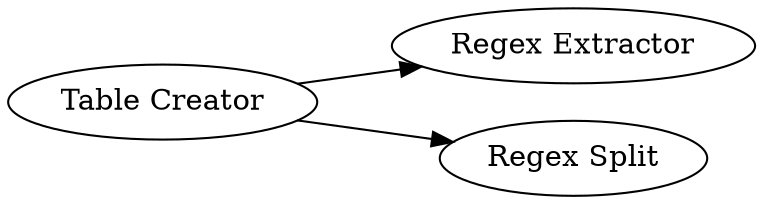 digraph {
	1 -> 3
	1 -> 2
	1 [label="Table Creator"]
	3 [label="Regex Extractor"]
	2 [label="Regex Split"]
	rankdir=LR
}
